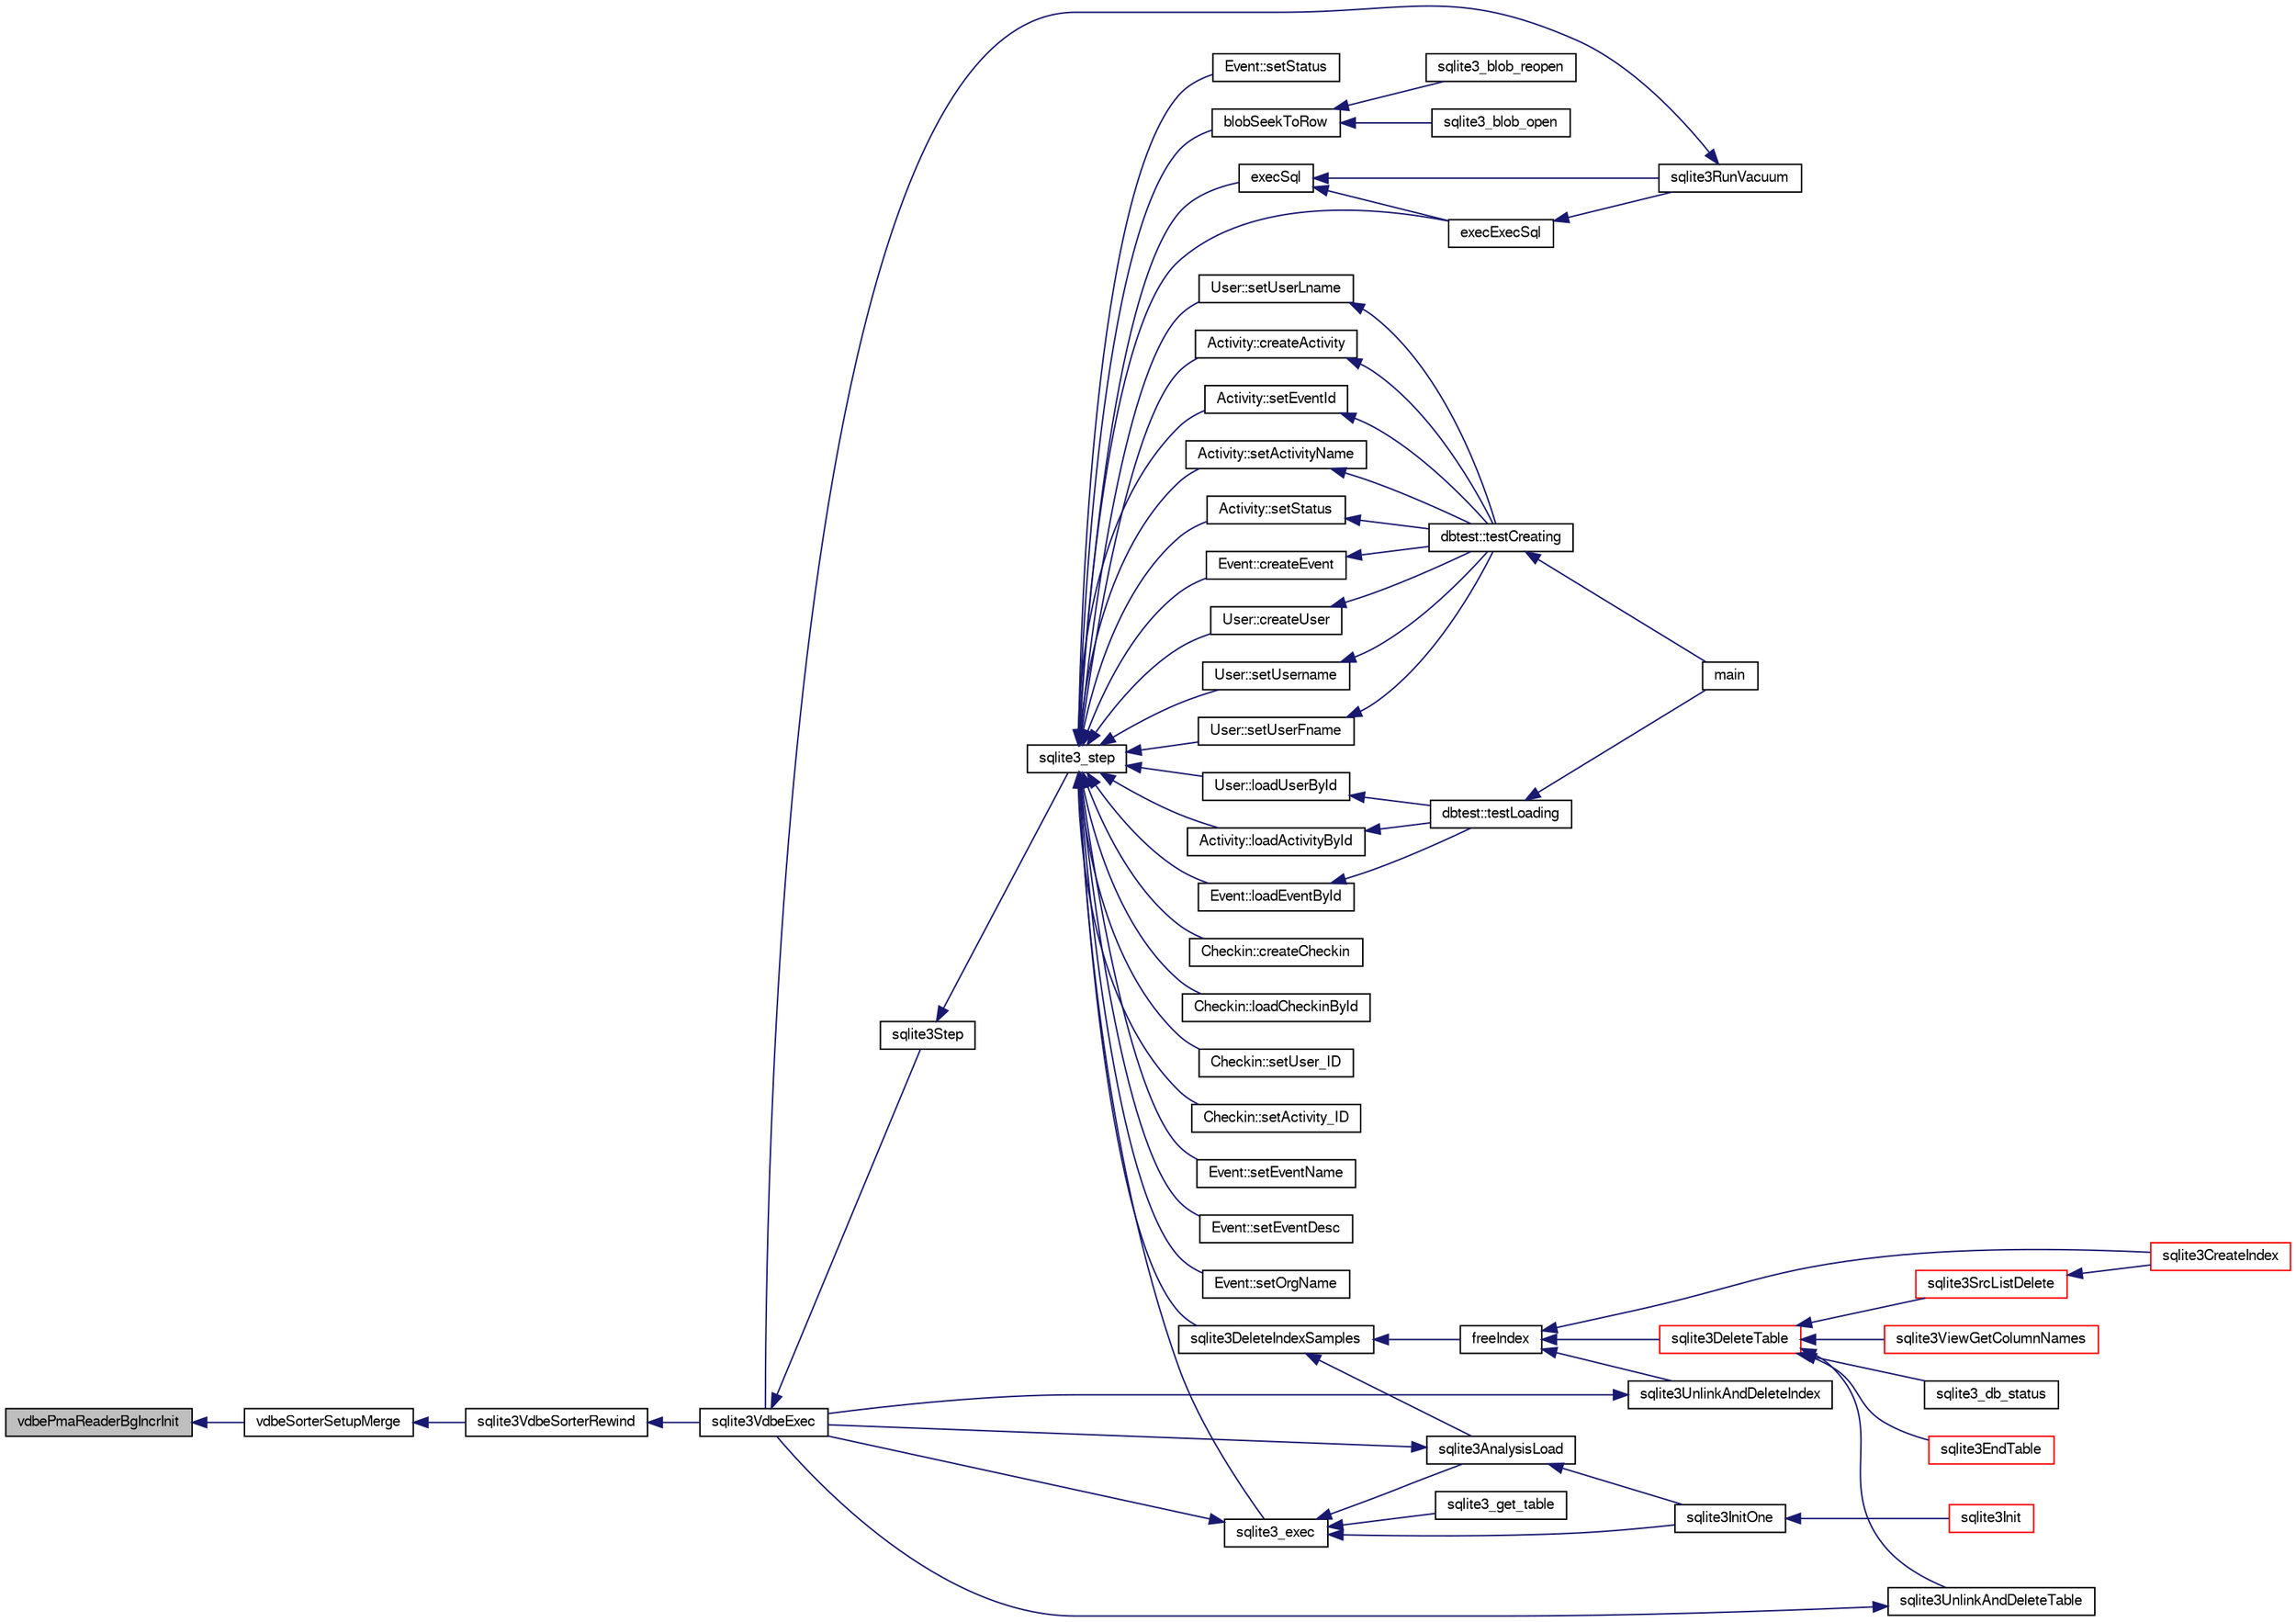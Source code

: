 digraph "vdbePmaReaderBgIncrInit"
{
  edge [fontname="FreeSans",fontsize="10",labelfontname="FreeSans",labelfontsize="10"];
  node [fontname="FreeSans",fontsize="10",shape=record];
  rankdir="LR";
  Node870689 [label="vdbePmaReaderBgIncrInit",height=0.2,width=0.4,color="black", fillcolor="grey75", style="filled", fontcolor="black"];
  Node870689 -> Node870690 [dir="back",color="midnightblue",fontsize="10",style="solid",fontname="FreeSans"];
  Node870690 [label="vdbeSorterSetupMerge",height=0.2,width=0.4,color="black", fillcolor="white", style="filled",URL="$sqlite3_8c.html#a82088507aafeedcc04af031f7ea0bbd8"];
  Node870690 -> Node870691 [dir="back",color="midnightblue",fontsize="10",style="solid",fontname="FreeSans"];
  Node870691 [label="sqlite3VdbeSorterRewind",height=0.2,width=0.4,color="black", fillcolor="white", style="filled",URL="$sqlite3_8c.html#a31677d178ebf96ee6034a05660e1f4bf"];
  Node870691 -> Node870692 [dir="back",color="midnightblue",fontsize="10",style="solid",fontname="FreeSans"];
  Node870692 [label="sqlite3VdbeExec",height=0.2,width=0.4,color="black", fillcolor="white", style="filled",URL="$sqlite3_8c.html#a8ce40a614bdc56719c4d642b1e4dfb21"];
  Node870692 -> Node870693 [dir="back",color="midnightblue",fontsize="10",style="solid",fontname="FreeSans"];
  Node870693 [label="sqlite3Step",height=0.2,width=0.4,color="black", fillcolor="white", style="filled",URL="$sqlite3_8c.html#a3f2872e873e2758a4beedad1d5113554"];
  Node870693 -> Node870694 [dir="back",color="midnightblue",fontsize="10",style="solid",fontname="FreeSans"];
  Node870694 [label="sqlite3_step",height=0.2,width=0.4,color="black", fillcolor="white", style="filled",URL="$sqlite3_8h.html#ac1e491ce36b7471eb28387f7d3c74334"];
  Node870694 -> Node870695 [dir="back",color="midnightblue",fontsize="10",style="solid",fontname="FreeSans"];
  Node870695 [label="Activity::createActivity",height=0.2,width=0.4,color="black", fillcolor="white", style="filled",URL="$classActivity.html#a813cc5e52c14ab49b39014c134e3425b"];
  Node870695 -> Node870696 [dir="back",color="midnightblue",fontsize="10",style="solid",fontname="FreeSans"];
  Node870696 [label="dbtest::testCreating",height=0.2,width=0.4,color="black", fillcolor="white", style="filled",URL="$classdbtest.html#a8193e88a7df657069c8a6bd09c8243b7"];
  Node870696 -> Node870697 [dir="back",color="midnightblue",fontsize="10",style="solid",fontname="FreeSans"];
  Node870697 [label="main",height=0.2,width=0.4,color="black", fillcolor="white", style="filled",URL="$test_8cpp.html#ae66f6b31b5ad750f1fe042a706a4e3d4"];
  Node870694 -> Node870698 [dir="back",color="midnightblue",fontsize="10",style="solid",fontname="FreeSans"];
  Node870698 [label="Activity::loadActivityById",height=0.2,width=0.4,color="black", fillcolor="white", style="filled",URL="$classActivity.html#abe4ffb4f08a47212ebf9013259d9e7fd"];
  Node870698 -> Node870699 [dir="back",color="midnightblue",fontsize="10",style="solid",fontname="FreeSans"];
  Node870699 [label="dbtest::testLoading",height=0.2,width=0.4,color="black", fillcolor="white", style="filled",URL="$classdbtest.html#a6f98d82a2c8e2b9040848763504ddae1"];
  Node870699 -> Node870697 [dir="back",color="midnightblue",fontsize="10",style="solid",fontname="FreeSans"];
  Node870694 -> Node870700 [dir="back",color="midnightblue",fontsize="10",style="solid",fontname="FreeSans"];
  Node870700 [label="Activity::setEventId",height=0.2,width=0.4,color="black", fillcolor="white", style="filled",URL="$classActivity.html#adb1d0fd0d08f473e068f0a4086bfa9ca"];
  Node870700 -> Node870696 [dir="back",color="midnightblue",fontsize="10",style="solid",fontname="FreeSans"];
  Node870694 -> Node870701 [dir="back",color="midnightblue",fontsize="10",style="solid",fontname="FreeSans"];
  Node870701 [label="Activity::setActivityName",height=0.2,width=0.4,color="black", fillcolor="white", style="filled",URL="$classActivity.html#a62dc3737b33915a36086f9dd26d16a81"];
  Node870701 -> Node870696 [dir="back",color="midnightblue",fontsize="10",style="solid",fontname="FreeSans"];
  Node870694 -> Node870702 [dir="back",color="midnightblue",fontsize="10",style="solid",fontname="FreeSans"];
  Node870702 [label="Activity::setStatus",height=0.2,width=0.4,color="black", fillcolor="white", style="filled",URL="$classActivity.html#af618135a7738f4d2a7ee147a8ef912ea"];
  Node870702 -> Node870696 [dir="back",color="midnightblue",fontsize="10",style="solid",fontname="FreeSans"];
  Node870694 -> Node870703 [dir="back",color="midnightblue",fontsize="10",style="solid",fontname="FreeSans"];
  Node870703 [label="Checkin::createCheckin",height=0.2,width=0.4,color="black", fillcolor="white", style="filled",URL="$classCheckin.html#a4e40acdf7fff0e607f6de4f24f3a163c"];
  Node870694 -> Node870704 [dir="back",color="midnightblue",fontsize="10",style="solid",fontname="FreeSans"];
  Node870704 [label="Checkin::loadCheckinById",height=0.2,width=0.4,color="black", fillcolor="white", style="filled",URL="$classCheckin.html#a3461f70ea6c68475225f2a07f78a21e0"];
  Node870694 -> Node870705 [dir="back",color="midnightblue",fontsize="10",style="solid",fontname="FreeSans"];
  Node870705 [label="Checkin::setUser_ID",height=0.2,width=0.4,color="black", fillcolor="white", style="filled",URL="$classCheckin.html#a76ab640f4f912876dbebf183db5359c6"];
  Node870694 -> Node870706 [dir="back",color="midnightblue",fontsize="10",style="solid",fontname="FreeSans"];
  Node870706 [label="Checkin::setActivity_ID",height=0.2,width=0.4,color="black", fillcolor="white", style="filled",URL="$classCheckin.html#ab2ff3ec2604ec73a42af25874a00b232"];
  Node870694 -> Node870707 [dir="back",color="midnightblue",fontsize="10",style="solid",fontname="FreeSans"];
  Node870707 [label="Event::createEvent",height=0.2,width=0.4,color="black", fillcolor="white", style="filled",URL="$classEvent.html#a77adb9f4a46ffb32c2d931f0691f5903"];
  Node870707 -> Node870696 [dir="back",color="midnightblue",fontsize="10",style="solid",fontname="FreeSans"];
  Node870694 -> Node870708 [dir="back",color="midnightblue",fontsize="10",style="solid",fontname="FreeSans"];
  Node870708 [label="Event::loadEventById",height=0.2,width=0.4,color="black", fillcolor="white", style="filled",URL="$classEvent.html#afa66cea33f722dbeecb69cc98fdea055"];
  Node870708 -> Node870699 [dir="back",color="midnightblue",fontsize="10",style="solid",fontname="FreeSans"];
  Node870694 -> Node870709 [dir="back",color="midnightblue",fontsize="10",style="solid",fontname="FreeSans"];
  Node870709 [label="Event::setEventName",height=0.2,width=0.4,color="black", fillcolor="white", style="filled",URL="$classEvent.html#a10596b6ca077df05184e30d62b08729d"];
  Node870694 -> Node870710 [dir="back",color="midnightblue",fontsize="10",style="solid",fontname="FreeSans"];
  Node870710 [label="Event::setEventDesc",height=0.2,width=0.4,color="black", fillcolor="white", style="filled",URL="$classEvent.html#ae36b8377dcae792f1c5c4726024c981b"];
  Node870694 -> Node870711 [dir="back",color="midnightblue",fontsize="10",style="solid",fontname="FreeSans"];
  Node870711 [label="Event::setOrgName",height=0.2,width=0.4,color="black", fillcolor="white", style="filled",URL="$classEvent.html#a19aac0f776bd764563a54977656cf680"];
  Node870694 -> Node870712 [dir="back",color="midnightblue",fontsize="10",style="solid",fontname="FreeSans"];
  Node870712 [label="Event::setStatus",height=0.2,width=0.4,color="black", fillcolor="white", style="filled",URL="$classEvent.html#ab0a6b9285af0f4172eb841e2b80f8972"];
  Node870694 -> Node870713 [dir="back",color="midnightblue",fontsize="10",style="solid",fontname="FreeSans"];
  Node870713 [label="blobSeekToRow",height=0.2,width=0.4,color="black", fillcolor="white", style="filled",URL="$sqlite3_8c.html#afff57e13332b98c8a44a7cebe38962ab"];
  Node870713 -> Node870714 [dir="back",color="midnightblue",fontsize="10",style="solid",fontname="FreeSans"];
  Node870714 [label="sqlite3_blob_open",height=0.2,width=0.4,color="black", fillcolor="white", style="filled",URL="$sqlite3_8h.html#adb8ad839a5bdd62a43785132bc7dd518"];
  Node870713 -> Node870715 [dir="back",color="midnightblue",fontsize="10",style="solid",fontname="FreeSans"];
  Node870715 [label="sqlite3_blob_reopen",height=0.2,width=0.4,color="black", fillcolor="white", style="filled",URL="$sqlite3_8h.html#abc77c24fdc0150138490359a94360f7e"];
  Node870694 -> Node870716 [dir="back",color="midnightblue",fontsize="10",style="solid",fontname="FreeSans"];
  Node870716 [label="sqlite3DeleteIndexSamples",height=0.2,width=0.4,color="black", fillcolor="white", style="filled",URL="$sqlite3_8c.html#aaeda0302fbf61397ec009f65bed047ef"];
  Node870716 -> Node870717 [dir="back",color="midnightblue",fontsize="10",style="solid",fontname="FreeSans"];
  Node870717 [label="sqlite3AnalysisLoad",height=0.2,width=0.4,color="black", fillcolor="white", style="filled",URL="$sqlite3_8c.html#a48a2301c27e1d3d68708b9b8761b5a01"];
  Node870717 -> Node870692 [dir="back",color="midnightblue",fontsize="10",style="solid",fontname="FreeSans"];
  Node870717 -> Node870718 [dir="back",color="midnightblue",fontsize="10",style="solid",fontname="FreeSans"];
  Node870718 [label="sqlite3InitOne",height=0.2,width=0.4,color="black", fillcolor="white", style="filled",URL="$sqlite3_8c.html#ac4318b25df65269906b0379251fe9b85"];
  Node870718 -> Node870719 [dir="back",color="midnightblue",fontsize="10",style="solid",fontname="FreeSans"];
  Node870719 [label="sqlite3Init",height=0.2,width=0.4,color="red", fillcolor="white", style="filled",URL="$sqlite3_8c.html#aed74e3dc765631a833f522f425ff5a48"];
  Node870716 -> Node870819 [dir="back",color="midnightblue",fontsize="10",style="solid",fontname="FreeSans"];
  Node870819 [label="freeIndex",height=0.2,width=0.4,color="black", fillcolor="white", style="filled",URL="$sqlite3_8c.html#a00907c99c18d5bcb9d0b38c077146c31"];
  Node870819 -> Node870820 [dir="back",color="midnightblue",fontsize="10",style="solid",fontname="FreeSans"];
  Node870820 [label="sqlite3UnlinkAndDeleteIndex",height=0.2,width=0.4,color="black", fillcolor="white", style="filled",URL="$sqlite3_8c.html#a889f2dcb438c56db37a6d61e9f25e244"];
  Node870820 -> Node870692 [dir="back",color="midnightblue",fontsize="10",style="solid",fontname="FreeSans"];
  Node870819 -> Node870821 [dir="back",color="midnightblue",fontsize="10",style="solid",fontname="FreeSans"];
  Node870821 [label="sqlite3DeleteTable",height=0.2,width=0.4,color="red", fillcolor="white", style="filled",URL="$sqlite3_8c.html#a7fd3d507375a381a3807f92735318973"];
  Node870821 -> Node870822 [dir="back",color="midnightblue",fontsize="10",style="solid",fontname="FreeSans"];
  Node870822 [label="sqlite3_db_status",height=0.2,width=0.4,color="black", fillcolor="white", style="filled",URL="$sqlite3_8h.html#ab64e8333313ee2e44116842711818940"];
  Node870821 -> Node870823 [dir="back",color="midnightblue",fontsize="10",style="solid",fontname="FreeSans"];
  Node870823 [label="sqlite3UnlinkAndDeleteTable",height=0.2,width=0.4,color="black", fillcolor="white", style="filled",URL="$sqlite3_8c.html#a9733677716a49de464f86fff164e9a1b"];
  Node870823 -> Node870692 [dir="back",color="midnightblue",fontsize="10",style="solid",fontname="FreeSans"];
  Node870821 -> Node870734 [dir="back",color="midnightblue",fontsize="10",style="solid",fontname="FreeSans"];
  Node870734 [label="sqlite3EndTable",height=0.2,width=0.4,color="red", fillcolor="white", style="filled",URL="$sqlite3_8c.html#a7b5f2c66c0f0b6f819d970ca389768b0"];
  Node870821 -> Node870769 [dir="back",color="midnightblue",fontsize="10",style="solid",fontname="FreeSans"];
  Node870769 [label="sqlite3ViewGetColumnNames",height=0.2,width=0.4,color="red", fillcolor="white", style="filled",URL="$sqlite3_8c.html#aebc7cd8d9e2bd174ae0a60363d3f6ce8"];
  Node870821 -> Node870824 [dir="back",color="midnightblue",fontsize="10",style="solid",fontname="FreeSans"];
  Node870824 [label="sqlite3SrcListDelete",height=0.2,width=0.4,color="red", fillcolor="white", style="filled",URL="$sqlite3_8c.html#acc250a3e5e7fd8889a16a9f28e3e7312"];
  Node870824 -> Node870731 [dir="back",color="midnightblue",fontsize="10",style="solid",fontname="FreeSans"];
  Node870731 [label="sqlite3CreateIndex",height=0.2,width=0.4,color="red", fillcolor="white", style="filled",URL="$sqlite3_8c.html#a8dbe5e590ab6c58a8c45f34f7c81e825"];
  Node870819 -> Node870731 [dir="back",color="midnightblue",fontsize="10",style="solid",fontname="FreeSans"];
  Node870694 -> Node870885 [dir="back",color="midnightblue",fontsize="10",style="solid",fontname="FreeSans"];
  Node870885 [label="sqlite3_exec",height=0.2,width=0.4,color="black", fillcolor="white", style="filled",URL="$sqlite3_8h.html#a97487ec8150e0bcc8fa392ab8f0e24db"];
  Node870885 -> Node870692 [dir="back",color="midnightblue",fontsize="10",style="solid",fontname="FreeSans"];
  Node870885 -> Node870717 [dir="back",color="midnightblue",fontsize="10",style="solid",fontname="FreeSans"];
  Node870885 -> Node870718 [dir="back",color="midnightblue",fontsize="10",style="solid",fontname="FreeSans"];
  Node870885 -> Node870886 [dir="back",color="midnightblue",fontsize="10",style="solid",fontname="FreeSans"];
  Node870886 [label="sqlite3_get_table",height=0.2,width=0.4,color="black", fillcolor="white", style="filled",URL="$sqlite3_8h.html#a5effeac4e12df57beaa35c5be1f61579"];
  Node870694 -> Node870876 [dir="back",color="midnightblue",fontsize="10",style="solid",fontname="FreeSans"];
  Node870876 [label="execSql",height=0.2,width=0.4,color="black", fillcolor="white", style="filled",URL="$sqlite3_8c.html#a7d16651b98a110662f4c265eff0246cb"];
  Node870876 -> Node870877 [dir="back",color="midnightblue",fontsize="10",style="solid",fontname="FreeSans"];
  Node870877 [label="execExecSql",height=0.2,width=0.4,color="black", fillcolor="white", style="filled",URL="$sqlite3_8c.html#ac1be09a6c047f21133d16378d301e0d4"];
  Node870877 -> Node870878 [dir="back",color="midnightblue",fontsize="10",style="solid",fontname="FreeSans"];
  Node870878 [label="sqlite3RunVacuum",height=0.2,width=0.4,color="black", fillcolor="white", style="filled",URL="$sqlite3_8c.html#a5e83ddc7b3e7e8e79ad5d1fc92de1d2f"];
  Node870878 -> Node870692 [dir="back",color="midnightblue",fontsize="10",style="solid",fontname="FreeSans"];
  Node870876 -> Node870878 [dir="back",color="midnightblue",fontsize="10",style="solid",fontname="FreeSans"];
  Node870694 -> Node870877 [dir="back",color="midnightblue",fontsize="10",style="solid",fontname="FreeSans"];
  Node870694 -> Node870879 [dir="back",color="midnightblue",fontsize="10",style="solid",fontname="FreeSans"];
  Node870879 [label="User::createUser",height=0.2,width=0.4,color="black", fillcolor="white", style="filled",URL="$classUser.html#a22ed673939e8cc0a136130b809bba513"];
  Node870879 -> Node870696 [dir="back",color="midnightblue",fontsize="10",style="solid",fontname="FreeSans"];
  Node870694 -> Node870880 [dir="back",color="midnightblue",fontsize="10",style="solid",fontname="FreeSans"];
  Node870880 [label="User::loadUserById",height=0.2,width=0.4,color="black", fillcolor="white", style="filled",URL="$classUser.html#a863377665b7fb83c5547dcf9727f5092"];
  Node870880 -> Node870699 [dir="back",color="midnightblue",fontsize="10",style="solid",fontname="FreeSans"];
  Node870694 -> Node870881 [dir="back",color="midnightblue",fontsize="10",style="solid",fontname="FreeSans"];
  Node870881 [label="User::setUsername",height=0.2,width=0.4,color="black", fillcolor="white", style="filled",URL="$classUser.html#aa0497022a136cb78de785b0a39ae60b1"];
  Node870881 -> Node870696 [dir="back",color="midnightblue",fontsize="10",style="solid",fontname="FreeSans"];
  Node870694 -> Node870882 [dir="back",color="midnightblue",fontsize="10",style="solid",fontname="FreeSans"];
  Node870882 [label="User::setUserFname",height=0.2,width=0.4,color="black", fillcolor="white", style="filled",URL="$classUser.html#a72657eb55cd0ca437b4841a43f19912f"];
  Node870882 -> Node870696 [dir="back",color="midnightblue",fontsize="10",style="solid",fontname="FreeSans"];
  Node870694 -> Node870883 [dir="back",color="midnightblue",fontsize="10",style="solid",fontname="FreeSans"];
  Node870883 [label="User::setUserLname",height=0.2,width=0.4,color="black", fillcolor="white", style="filled",URL="$classUser.html#aa25973387e5afe1aa6f60dd6545e33b5"];
  Node870883 -> Node870696 [dir="back",color="midnightblue",fontsize="10",style="solid",fontname="FreeSans"];
}
